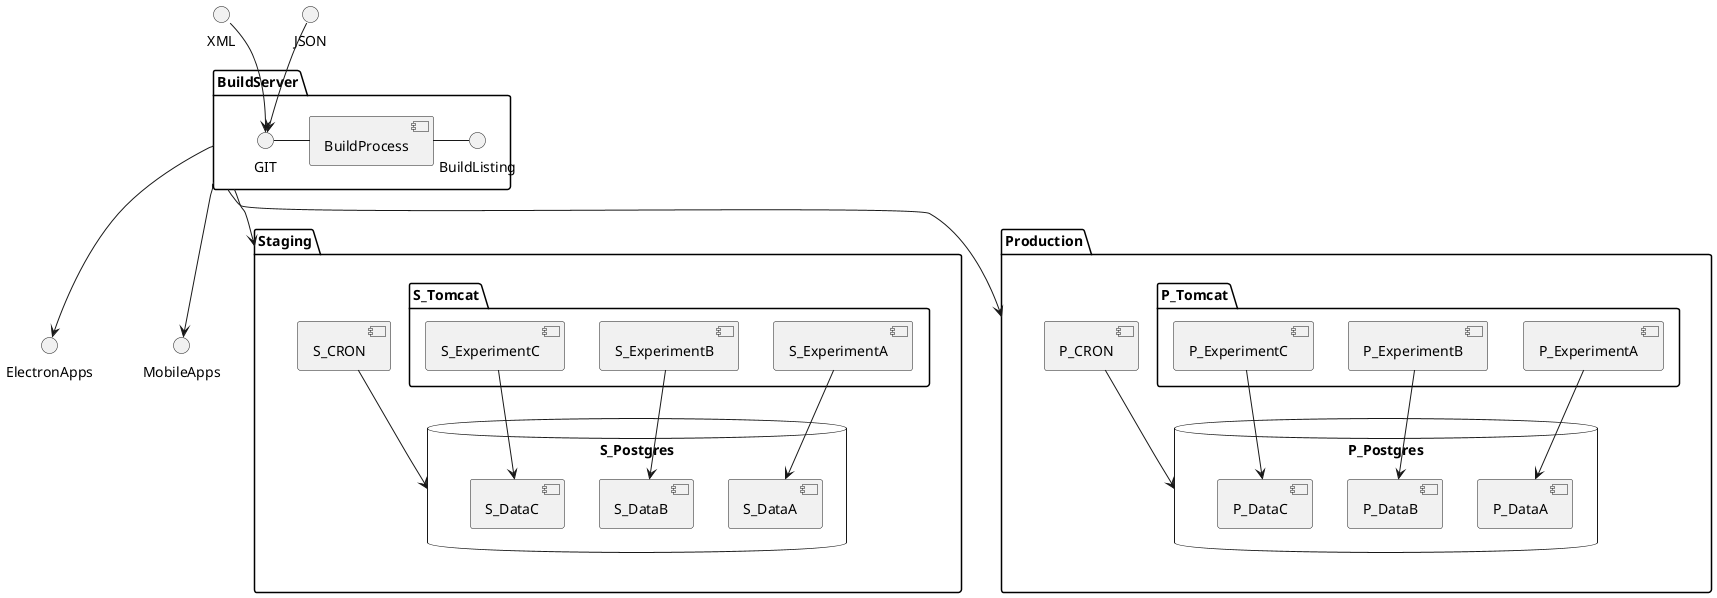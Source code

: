 @startuml
package "BuildServer" {
  GIT - [BuildProcess]
  [BuildProcess] - BuildListing
}

XML --> GIT
JSON --> GIT

package "Staging" {
  database "S_Postgres" {
    [S_DataA]
    [S_DataB]
    [S_DataC]
  }
  folder "S_Tomcat" {
    [S_ExperimentA] --> S_DataA
    [S_ExperimentB] --> S_DataB
    [S_ExperimentC] --> S_DataC
  }
  [S_CRON] --> S_Postgres 
}

package "Production" {
  database "P_Postgres" {
    [P_DataA]
    [P_DataB]
    [P_DataC]
  }
  folder "P_Tomcat" {
    [P_ExperimentA] --> P_DataA
    [P_ExperimentB] --> P_DataB
    [P_ExperimentC] --> P_DataC
  }
  [P_CRON] --> P_Postgres 
}

BuildServer --> ElectronApps
BuildServer --> MobileApps

BuildServer --> Staging
BuildServer --> Production
@enduml